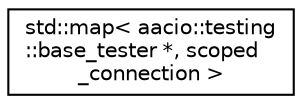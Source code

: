 digraph "Graphical Class Hierarchy"
{
  edge [fontname="Helvetica",fontsize="10",labelfontname="Helvetica",labelfontsize="10"];
  node [fontname="Helvetica",fontsize="10",shape=record];
  rankdir="LR";
  Node0 [label="std::map\< aacio::testing\l::base_tester *, scoped\l_connection \>",height=0.2,width=0.4,color="black", fillcolor="white", style="filled",URL="$classstd_1_1map.html"];
}
